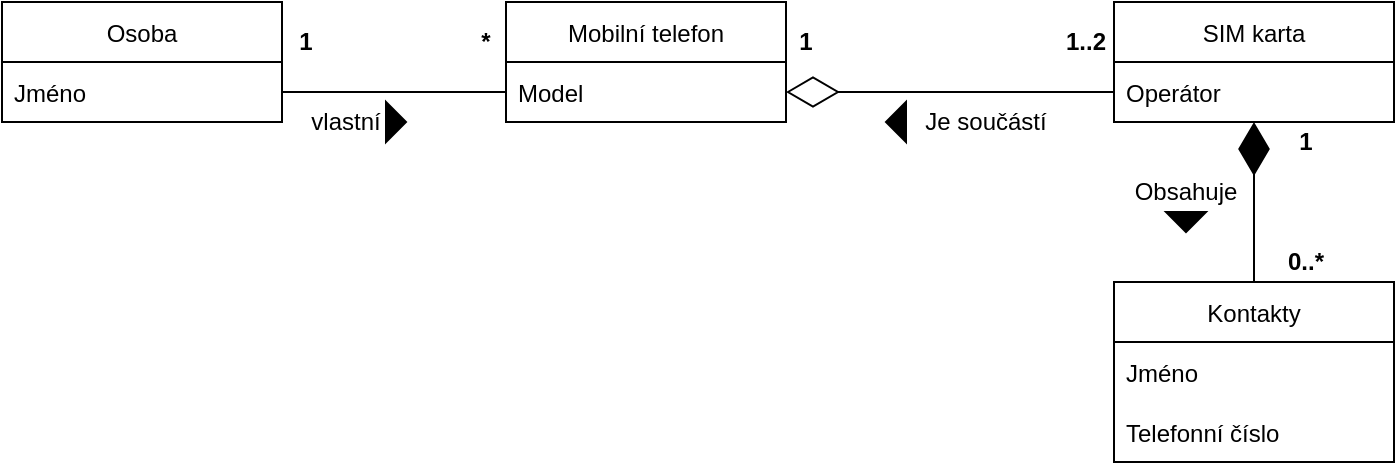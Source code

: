 <mxfile version="15.3.1" type="github"><diagram id="8VCpOUTB0e_5-ZsbX45n" name="Page-1"><mxGraphModel dx="1422" dy="762" grid="1" gridSize="10" guides="1" tooltips="1" connect="1" arrows="1" fold="1" page="1" pageScale="1" pageWidth="827" pageHeight="1169" math="0" shadow="0"><root><mxCell id="0"/><mxCell id="1" parent="0"/><mxCell id="g-SXMNdCQZ9AGu3iBqTE-1" value="Osoba" style="swimlane;fontStyle=0;childLayout=stackLayout;horizontal=1;startSize=30;horizontalStack=0;resizeParent=1;resizeParentMax=0;resizeLast=0;collapsible=1;marginBottom=0;" vertex="1" parent="1"><mxGeometry x="50" y="220" width="140" height="60" as="geometry"/></mxCell><mxCell id="g-SXMNdCQZ9AGu3iBqTE-2" value="Jméno" style="text;strokeColor=none;fillColor=none;align=left;verticalAlign=middle;spacingLeft=4;spacingRight=4;overflow=hidden;points=[[0,0.5],[1,0.5]];portConstraint=eastwest;rotatable=0;" vertex="1" parent="g-SXMNdCQZ9AGu3iBqTE-1"><mxGeometry y="30" width="140" height="30" as="geometry"/></mxCell><mxCell id="g-SXMNdCQZ9AGu3iBqTE-5" value="Mobilní telefon" style="swimlane;fontStyle=0;childLayout=stackLayout;horizontal=1;startSize=30;horizontalStack=0;resizeParent=1;resizeParentMax=0;resizeLast=0;collapsible=1;marginBottom=0;" vertex="1" parent="1"><mxGeometry x="302" y="220" width="140" height="60" as="geometry"/></mxCell><mxCell id="g-SXMNdCQZ9AGu3iBqTE-6" value="Model" style="text;strokeColor=none;fillColor=none;align=left;verticalAlign=middle;spacingLeft=4;spacingRight=4;overflow=hidden;points=[[0,0.5],[1,0.5]];portConstraint=eastwest;rotatable=0;" vertex="1" parent="g-SXMNdCQZ9AGu3iBqTE-5"><mxGeometry y="30" width="140" height="30" as="geometry"/></mxCell><mxCell id="g-SXMNdCQZ9AGu3iBqTE-9" value="SIM karta" style="swimlane;fontStyle=0;childLayout=stackLayout;horizontal=1;startSize=30;horizontalStack=0;resizeParent=1;resizeParentMax=0;resizeLast=0;collapsible=1;marginBottom=0;" vertex="1" parent="1"><mxGeometry x="606" y="220" width="140" height="60" as="geometry"/></mxCell><mxCell id="g-SXMNdCQZ9AGu3iBqTE-10" value="Operátor" style="text;strokeColor=none;fillColor=none;align=left;verticalAlign=middle;spacingLeft=4;spacingRight=4;overflow=hidden;points=[[0,0.5],[1,0.5]];portConstraint=eastwest;rotatable=0;" vertex="1" parent="g-SXMNdCQZ9AGu3iBqTE-9"><mxGeometry y="30" width="140" height="30" as="geometry"/></mxCell><mxCell id="g-SXMNdCQZ9AGu3iBqTE-13" value="Kontakty" style="swimlane;fontStyle=0;childLayout=stackLayout;horizontal=1;startSize=30;horizontalStack=0;resizeParent=1;resizeParentMax=0;resizeLast=0;collapsible=1;marginBottom=0;" vertex="1" parent="1"><mxGeometry x="606" y="360" width="140" height="90" as="geometry"/></mxCell><mxCell id="g-SXMNdCQZ9AGu3iBqTE-14" value="Jméno" style="text;strokeColor=none;fillColor=none;align=left;verticalAlign=middle;spacingLeft=4;spacingRight=4;overflow=hidden;points=[[0,0.5],[1,0.5]];portConstraint=eastwest;rotatable=0;" vertex="1" parent="g-SXMNdCQZ9AGu3iBqTE-13"><mxGeometry y="30" width="140" height="30" as="geometry"/></mxCell><mxCell id="g-SXMNdCQZ9AGu3iBqTE-15" value="Telefonní číslo" style="text;strokeColor=none;fillColor=none;align=left;verticalAlign=middle;spacingLeft=4;spacingRight=4;overflow=hidden;points=[[0,0.5],[1,0.5]];portConstraint=eastwest;rotatable=0;" vertex="1" parent="g-SXMNdCQZ9AGu3iBqTE-13"><mxGeometry y="60" width="140" height="30" as="geometry"/></mxCell><mxCell id="g-SXMNdCQZ9AGu3iBqTE-17" value="" style="endArrow=none;html=1;entryX=0;entryY=0.5;entryDx=0;entryDy=0;exitX=1;exitY=0.5;exitDx=0;exitDy=0;" edge="1" parent="1" source="g-SXMNdCQZ9AGu3iBqTE-2" target="g-SXMNdCQZ9AGu3iBqTE-6"><mxGeometry width="50" height="50" relative="1" as="geometry"><mxPoint x="282" y="470" as="sourcePoint"/><mxPoint x="332" y="420" as="targetPoint"/></mxGeometry></mxCell><mxCell id="g-SXMNdCQZ9AGu3iBqTE-18" value="vlastní" style="text;html=1;strokeColor=none;fillColor=none;align=center;verticalAlign=middle;whiteSpace=wrap;rounded=0;" vertex="1" parent="1"><mxGeometry x="202" y="270" width="40" height="20" as="geometry"/></mxCell><mxCell id="g-SXMNdCQZ9AGu3iBqTE-19" value="" style="triangle;whiteSpace=wrap;html=1;fillColor=#000000;" vertex="1" parent="1"><mxGeometry x="242" y="270" width="10" height="20" as="geometry"/></mxCell><mxCell id="g-SXMNdCQZ9AGu3iBqTE-20" value="&lt;b&gt;*&lt;/b&gt;" style="text;html=1;strokeColor=none;fillColor=none;align=center;verticalAlign=middle;whiteSpace=wrap;rounded=0;" vertex="1" parent="1"><mxGeometry x="272" y="230" width="40" height="20" as="geometry"/></mxCell><mxCell id="g-SXMNdCQZ9AGu3iBqTE-21" value="&lt;b&gt;1&lt;/b&gt;" style="text;html=1;strokeColor=none;fillColor=none;align=center;verticalAlign=middle;whiteSpace=wrap;rounded=0;" vertex="1" parent="1"><mxGeometry x="182" y="230" width="40" height="20" as="geometry"/></mxCell><mxCell id="g-SXMNdCQZ9AGu3iBqTE-22" value="" style="endArrow=diamondThin;endFill=0;endSize=24;html=1;exitX=0;exitY=0.5;exitDx=0;exitDy=0;entryX=1;entryY=0.5;entryDx=0;entryDy=0;" edge="1" parent="1" source="g-SXMNdCQZ9AGu3iBqTE-10" target="g-SXMNdCQZ9AGu3iBqTE-6"><mxGeometry width="160" relative="1" as="geometry"><mxPoint x="282" y="390" as="sourcePoint"/><mxPoint x="442" y="390" as="targetPoint"/></mxGeometry></mxCell><mxCell id="g-SXMNdCQZ9AGu3iBqTE-23" value="&lt;b&gt;1&lt;/b&gt;" style="text;html=1;strokeColor=none;fillColor=none;align=center;verticalAlign=middle;whiteSpace=wrap;rounded=0;" vertex="1" parent="1"><mxGeometry x="432" y="230" width="40" height="20" as="geometry"/></mxCell><mxCell id="g-SXMNdCQZ9AGu3iBqTE-24" value="&lt;b&gt;1..2&lt;/b&gt;" style="text;html=1;strokeColor=none;fillColor=none;align=center;verticalAlign=middle;whiteSpace=wrap;rounded=0;" vertex="1" parent="1"><mxGeometry x="572" y="230" width="40" height="20" as="geometry"/></mxCell><mxCell id="g-SXMNdCQZ9AGu3iBqTE-26" value="" style="triangle;whiteSpace=wrap;html=1;fillColor=#000000;direction=west;" vertex="1" parent="1"><mxGeometry x="492" y="270" width="10" height="20" as="geometry"/></mxCell><mxCell id="g-SXMNdCQZ9AGu3iBqTE-27" value="Je součástí" style="text;html=1;strokeColor=none;fillColor=none;align=center;verticalAlign=middle;whiteSpace=wrap;rounded=0;" vertex="1" parent="1"><mxGeometry x="492" y="270" width="100" height="20" as="geometry"/></mxCell><mxCell id="g-SXMNdCQZ9AGu3iBqTE-29" value="" style="endArrow=diamondThin;endFill=1;endSize=24;html=1;entryX=0.5;entryY=1;entryDx=0;entryDy=0;entryPerimeter=0;exitX=0.5;exitY=0;exitDx=0;exitDy=0;" edge="1" parent="1" source="g-SXMNdCQZ9AGu3iBqTE-13" target="g-SXMNdCQZ9AGu3iBqTE-10"><mxGeometry width="160" relative="1" as="geometry"><mxPoint x="442" y="460" as="sourcePoint"/><mxPoint x="602" y="460" as="targetPoint"/></mxGeometry></mxCell><mxCell id="g-SXMNdCQZ9AGu3iBqTE-30" value="&lt;b&gt;0..*&lt;/b&gt;" style="text;html=1;strokeColor=none;fillColor=none;align=center;verticalAlign=middle;whiteSpace=wrap;rounded=0;" vertex="1" parent="1"><mxGeometry x="682" y="340" width="40" height="20" as="geometry"/></mxCell><mxCell id="g-SXMNdCQZ9AGu3iBqTE-31" value="&lt;b&gt;1&lt;/b&gt;" style="text;html=1;strokeColor=none;fillColor=none;align=center;verticalAlign=middle;whiteSpace=wrap;rounded=0;" vertex="1" parent="1"><mxGeometry x="682" y="280" width="40" height="20" as="geometry"/></mxCell><mxCell id="g-SXMNdCQZ9AGu3iBqTE-32" value="Obsahuje" style="text;html=1;strokeColor=none;fillColor=none;align=center;verticalAlign=middle;whiteSpace=wrap;rounded=0;" vertex="1" parent="1"><mxGeometry x="622" y="305" width="40" height="20" as="geometry"/></mxCell><mxCell id="g-SXMNdCQZ9AGu3iBqTE-33" value="" style="triangle;whiteSpace=wrap;html=1;fillColor=#000000;direction=south;" vertex="1" parent="1"><mxGeometry x="632" y="325" width="20" height="10" as="geometry"/></mxCell></root></mxGraphModel></diagram></mxfile>